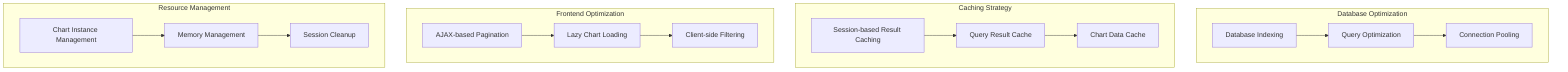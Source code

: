 graph TB
    subgraph "Database Optimization"
        QueryIndexing["Database Indexing"]
        QueryOptimization["Query Optimization"]
        ConnectionPooling["Connection Pooling"]
    end
    
    subgraph "Caching Strategy"
        SessionCaching["Session-based Result Caching"]
        QueryResultCache["Query Result Cache"]
        ChartDataCache["Chart Data Cache"]
    end
    
    subgraph "Frontend Optimization"
        AJAXPagination["AJAX-based Pagination"]
        LazyLoading["Lazy Chart Loading"]
        ClientSideFiltering["Client-side Filtering"]
    end
    
    subgraph "Resource Management"
        ChartInstanceMgmt["Chart Instance Management"]
        MemoryManagement["Memory Management"]
        SessionCleanup["Session Cleanup"]
    end
    
    QueryIndexing --> QueryOptimization
    QueryOptimization --> ConnectionPooling
    
    SessionCaching --> QueryResultCache
    QueryResultCache --> ChartDataCache
    
    AJAXPagination --> LazyLoading
    LazyLoading --> ClientSideFiltering
    
    ChartInstanceMgmt --> MemoryManagement
    MemoryManagement --> SessionCleanup
